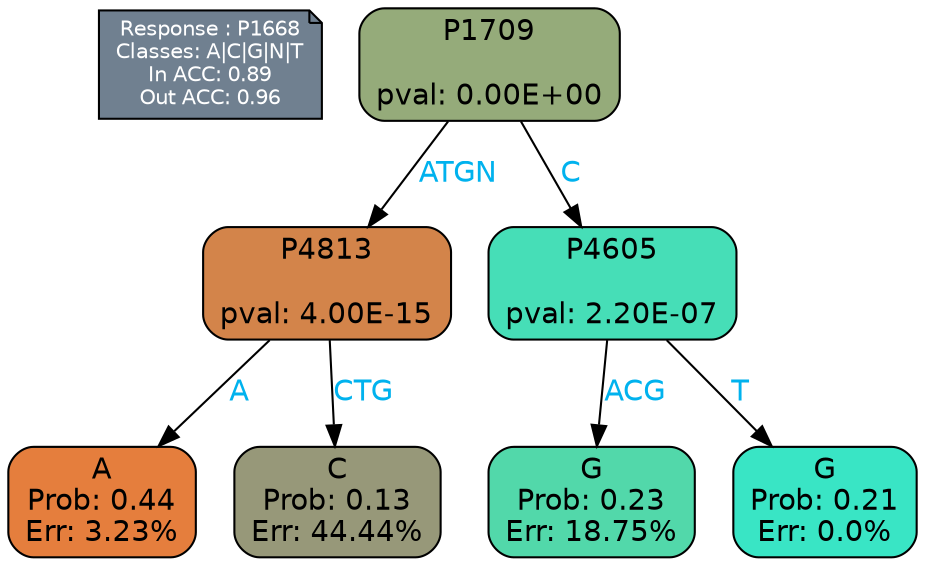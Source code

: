 digraph Tree {
node [shape=box, style="filled, rounded", color="black", fontname=helvetica] ;
graph [ranksep=equally, splines=polylines, bgcolor=transparent, dpi=600] ;
edge [fontname=helvetica] ;
LEGEND [label="Response : P1668
Classes: A|C|G|N|T
In ACC: 0.89
Out ACC: 0.96
",shape=note,align=left,style=filled,fillcolor="slategray",fontcolor="white",fontsize=10];1 [label="P1709

pval: 0.00E+00", fillcolor="#95ab7a"] ;
2 [label="P4813

pval: 4.00E-15", fillcolor="#d3844a"] ;
3 [label="A
Prob: 0.44
Err: 3.23%", fillcolor="#e57e3d"] ;
4 [label="C
Prob: 0.13
Err: 44.44%", fillcolor="#979879"] ;
5 [label="P4605

pval: 2.20E-07", fillcolor="#46deb7"] ;
6 [label="G
Prob: 0.23
Err: 18.75%", fillcolor="#52d8aa"] ;
7 [label="G
Prob: 0.21
Err: 0.0%", fillcolor="#39e5c5"] ;
1 -> 2 [label="ATGN",fontcolor=deepskyblue2] ;
1 -> 5 [label="C",fontcolor=deepskyblue2] ;
2 -> 3 [label="A",fontcolor=deepskyblue2] ;
2 -> 4 [label="CTG",fontcolor=deepskyblue2] ;
5 -> 6 [label="ACG",fontcolor=deepskyblue2] ;
5 -> 7 [label="T",fontcolor=deepskyblue2] ;
{rank = same; 3;4;6;7;}{rank = same; LEGEND;1;}}